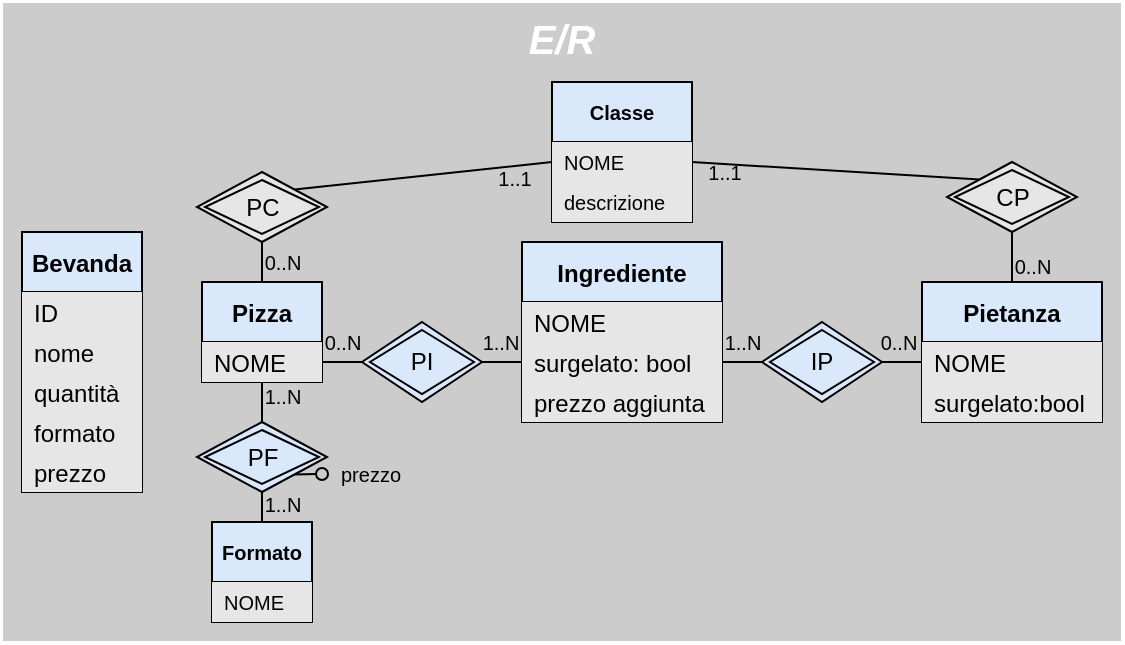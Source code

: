 <mxfile version="20.2.6" type="github">
  <diagram id="gKJ8rtmV4j__VJnKuHGy" name="Pagina-1">
    <mxGraphModel dx="1038" dy="557" grid="1" gridSize="10" guides="1" tooltips="1" connect="1" arrows="1" fold="1" page="0" pageScale="1" pageWidth="827" pageHeight="1169" math="0" shadow="0">
      <root>
        <mxCell id="0" />
        <mxCell id="1" parent="0" />
        <mxCell id="oH6G74diKGgXvCTPWN84-72" value="E/R" style="rounded=0;labelBackgroundColor=none;fontSize=20;verticalAlign=top;fontStyle=3;strokeWidth=1;fillColor=#CCCCCC;labelBorderColor=none;html=1;whiteSpace=wrap;fontColor=#FFFFFF;strokeColor=#FFFFFF;" parent="1" vertex="1">
          <mxGeometry x="40" y="10" width="560" height="320" as="geometry" />
        </mxCell>
        <mxCell id="oH6G74diKGgXvCTPWN84-2" value="Bevanda" style="swimlane;fontStyle=1;childLayout=stackLayout;horizontal=1;startSize=30;horizontalStack=0;resizeParent=1;resizeParentMax=0;resizeLast=0;collapsible=1;marginBottom=0;fillColor=#dae8fc;strokeColor=#000000;" parent="1" vertex="1">
          <mxGeometry x="50" y="125" width="60" height="130" as="geometry" />
        </mxCell>
        <mxCell id="oH6G74diKGgXvCTPWN84-3" value="ID" style="text;strokeColor=none;fillColor=#E6E6E6;align=left;verticalAlign=middle;spacingLeft=4;spacingRight=4;overflow=hidden;points=[[0,0.5],[1,0.5]];portConstraint=eastwest;rotatable=0;" parent="oH6G74diKGgXvCTPWN84-2" vertex="1">
          <mxGeometry y="30" width="60" height="20" as="geometry" />
        </mxCell>
        <mxCell id="oH6G74diKGgXvCTPWN84-4" value="nome" style="text;strokeColor=none;fillColor=#E6E6E6;align=left;verticalAlign=middle;spacingLeft=4;spacingRight=4;overflow=hidden;points=[[0,0.5],[1,0.5]];portConstraint=eastwest;rotatable=0;" parent="oH6G74diKGgXvCTPWN84-2" vertex="1">
          <mxGeometry y="50" width="60" height="20" as="geometry" />
        </mxCell>
        <mxCell id="oH6G74diKGgXvCTPWN84-5" value="quantità" style="text;strokeColor=none;fillColor=#E6E6E6;align=left;verticalAlign=middle;spacingLeft=4;spacingRight=4;overflow=hidden;points=[[0,0.5],[1,0.5]];portConstraint=eastwest;rotatable=0;" parent="oH6G74diKGgXvCTPWN84-2" vertex="1">
          <mxGeometry y="70" width="60" height="20" as="geometry" />
        </mxCell>
        <mxCell id="oH6G74diKGgXvCTPWN84-7" value="formato" style="text;strokeColor=none;fillColor=#E6E6E6;align=left;verticalAlign=middle;spacingLeft=4;spacingRight=4;overflow=hidden;points=[[0,0.5],[1,0.5]];portConstraint=eastwest;rotatable=0;" parent="oH6G74diKGgXvCTPWN84-2" vertex="1">
          <mxGeometry y="90" width="60" height="20" as="geometry" />
        </mxCell>
        <mxCell id="oH6G74diKGgXvCTPWN84-6" value="prezzo" style="text;strokeColor=none;fillColor=#E6E6E6;align=left;verticalAlign=middle;spacingLeft=4;spacingRight=4;overflow=hidden;points=[[0,0.5],[1,0.5]];portConstraint=eastwest;rotatable=0;" parent="oH6G74diKGgXvCTPWN84-2" vertex="1">
          <mxGeometry y="110" width="60" height="20" as="geometry" />
        </mxCell>
        <mxCell id="oH6G74diKGgXvCTPWN84-8" value="Pizza" style="swimlane;fontStyle=1;childLayout=stackLayout;horizontal=1;startSize=30;horizontalStack=0;resizeParent=1;resizeParentMax=0;resizeLast=0;collapsible=1;marginBottom=0;fillColor=#dae8fc;strokeColor=#000000;" parent="1" vertex="1">
          <mxGeometry x="140" y="150" width="60" height="50" as="geometry" />
        </mxCell>
        <mxCell id="oH6G74diKGgXvCTPWN84-9" value="NOME" style="text;strokeColor=none;fillColor=#E6E6E6;align=left;verticalAlign=middle;spacingLeft=4;spacingRight=4;overflow=hidden;points=[[0,0.5],[1,0.5]];portConstraint=eastwest;rotatable=0;" parent="oH6G74diKGgXvCTPWN84-8" vertex="1">
          <mxGeometry y="30" width="60" height="20" as="geometry" />
        </mxCell>
        <mxCell id="oH6G74diKGgXvCTPWN84-12" value="Pietanza" style="swimlane;fontStyle=1;childLayout=stackLayout;horizontal=1;startSize=30;horizontalStack=0;resizeParent=1;resizeParentMax=0;resizeLast=0;collapsible=1;marginBottom=0;fillColor=#dae8fc;strokeColor=#000000;" parent="1" vertex="1">
          <mxGeometry x="500" y="150" width="90" height="70" as="geometry" />
        </mxCell>
        <mxCell id="oH6G74diKGgXvCTPWN84-13" value="NOME" style="text;strokeColor=none;fillColor=#E6E6E6;align=left;verticalAlign=middle;spacingLeft=4;spacingRight=4;overflow=hidden;points=[[0,0.5],[1,0.5]];portConstraint=eastwest;rotatable=0;" parent="oH6G74diKGgXvCTPWN84-12" vertex="1">
          <mxGeometry y="30" width="90" height="20" as="geometry" />
        </mxCell>
        <mxCell id="oH6G74diKGgXvCTPWN84-71" value="surgelato:bool" style="text;strokeColor=none;fillColor=#E6E6E6;align=left;verticalAlign=middle;spacingLeft=4;spacingRight=4;overflow=hidden;points=[[0,0.5],[1,0.5]];portConstraint=eastwest;rotatable=0;" parent="oH6G74diKGgXvCTPWN84-12" vertex="1">
          <mxGeometry y="50" width="90" height="20" as="geometry" />
        </mxCell>
        <mxCell id="oH6G74diKGgXvCTPWN84-14" value="Ingrediente" style="swimlane;fontStyle=1;childLayout=stackLayout;horizontal=1;startSize=30;horizontalStack=0;resizeParent=1;resizeParentMax=0;resizeLast=0;collapsible=1;marginBottom=0;fillColor=#dae8fc;strokeColor=#000000;" parent="1" vertex="1">
          <mxGeometry x="300" y="130" width="100" height="90" as="geometry" />
        </mxCell>
        <mxCell id="oH6G74diKGgXvCTPWN84-15" value="NOME" style="text;strokeColor=none;fillColor=#E6E6E6;align=left;verticalAlign=middle;spacingLeft=4;spacingRight=4;overflow=hidden;points=[[0,0.5],[1,0.5]];portConstraint=eastwest;rotatable=0;" parent="oH6G74diKGgXvCTPWN84-14" vertex="1">
          <mxGeometry y="30" width="100" height="20" as="geometry" />
        </mxCell>
        <mxCell id="oH6G74diKGgXvCTPWN84-16" value="surgelato: bool" style="text;strokeColor=none;fillColor=#E6E6E6;align=left;verticalAlign=middle;spacingLeft=4;spacingRight=4;overflow=hidden;points=[[0,0.5],[1,0.5]];portConstraint=eastwest;rotatable=0;" parent="oH6G74diKGgXvCTPWN84-14" vertex="1">
          <mxGeometry y="50" width="100" height="20" as="geometry" />
        </mxCell>
        <mxCell id="oH6G74diKGgXvCTPWN84-17" value="prezzo aggiunta" style="text;strokeColor=none;fillColor=#E6E6E6;align=left;verticalAlign=middle;spacingLeft=4;spacingRight=4;overflow=hidden;points=[[0,0.5],[1,0.5]];portConstraint=eastwest;rotatable=0;" parent="oH6G74diKGgXvCTPWN84-14" vertex="1">
          <mxGeometry y="70" width="100" height="20" as="geometry" />
        </mxCell>
        <mxCell id="oH6G74diKGgXvCTPWN84-20" value="PI" style="shape=rhombus;double=1;perimeter=rhombusPerimeter;whiteSpace=wrap;html=1;align=center;fillColor=#dae8fc;strokeColor=#000000;" parent="1" vertex="1">
          <mxGeometry x="220" y="170" width="60" height="40" as="geometry" />
        </mxCell>
        <mxCell id="oH6G74diKGgXvCTPWN84-25" value="" style="endArrow=none;html=1;rounded=0;fontSize=10;exitX=1;exitY=0.5;exitDx=0;exitDy=0;entryX=0;entryY=0.5;entryDx=0;entryDy=0;" parent="1" source="oH6G74diKGgXvCTPWN84-9" target="oH6G74diKGgXvCTPWN84-20" edge="1">
          <mxGeometry width="50" height="50" relative="1" as="geometry">
            <mxPoint x="180" y="190" as="sourcePoint" />
            <mxPoint x="290" y="220" as="targetPoint" />
          </mxGeometry>
        </mxCell>
        <mxCell id="oH6G74diKGgXvCTPWN84-28" value="0..N" style="edgeLabel;html=1;align=center;verticalAlign=middle;resizable=0;points=[];fontSize=10;labelBackgroundColor=none;" parent="oH6G74diKGgXvCTPWN84-25" vertex="1" connectable="0">
          <mxGeometry x="-0.194" relative="1" as="geometry">
            <mxPoint x="2" y="-10" as="offset" />
          </mxGeometry>
        </mxCell>
        <mxCell id="oH6G74diKGgXvCTPWN84-27" value="" style="endArrow=none;html=1;rounded=0;fontSize=10;exitX=0;exitY=0.5;exitDx=0;exitDy=0;entryX=1;entryY=0.5;entryDx=0;entryDy=0;" parent="1" source="oH6G74diKGgXvCTPWN84-16" target="oH6G74diKGgXvCTPWN84-20" edge="1">
          <mxGeometry width="50" height="50" relative="1" as="geometry">
            <mxPoint x="250" y="270" as="sourcePoint" />
            <mxPoint x="300" y="220" as="targetPoint" />
            <Array as="points" />
          </mxGeometry>
        </mxCell>
        <mxCell id="oH6G74diKGgXvCTPWN84-29" value="1..N" style="edgeLabel;html=1;align=center;verticalAlign=middle;resizable=0;points=[];fontSize=10;labelBackgroundColor=none;" parent="oH6G74diKGgXvCTPWN84-27" vertex="1" connectable="0">
          <mxGeometry x="0.326" relative="1" as="geometry">
            <mxPoint x="2" y="-10" as="offset" />
          </mxGeometry>
        </mxCell>
        <mxCell id="oH6G74diKGgXvCTPWN84-31" value="" style="endArrow=none;html=1;rounded=0;fontSize=10;exitX=1;exitY=0.5;exitDx=0;exitDy=0;entryX=0;entryY=0.5;entryDx=0;entryDy=0;" parent="1" source="oH6G74diKGgXvCTPWN84-16" target="oH6G74diKGgXvCTPWN84-44" edge="1">
          <mxGeometry width="50" height="50" relative="1" as="geometry">
            <mxPoint x="450" y="165" as="sourcePoint" />
            <mxPoint x="440" y="190" as="targetPoint" />
          </mxGeometry>
        </mxCell>
        <mxCell id="oH6G74diKGgXvCTPWN84-32" value="1..N" style="edgeLabel;html=1;align=center;verticalAlign=middle;resizable=0;points=[];fontSize=10;labelBackgroundColor=none;" parent="oH6G74diKGgXvCTPWN84-31" vertex="1" connectable="0">
          <mxGeometry x="-0.194" relative="1" as="geometry">
            <mxPoint x="2" y="-10" as="offset" />
          </mxGeometry>
        </mxCell>
        <mxCell id="oH6G74diKGgXvCTPWN84-35" value="Formato" style="swimlane;fontStyle=1;childLayout=stackLayout;horizontal=1;startSize=30;horizontalStack=0;resizeParent=1;resizeParentMax=0;resizeLast=0;collapsible=1;marginBottom=0;labelBackgroundColor=none;fontSize=10;fillColor=#dae8fc;strokeColor=#000000;" parent="1" vertex="1">
          <mxGeometry x="145" y="270" width="50" height="50" as="geometry" />
        </mxCell>
        <mxCell id="oH6G74diKGgXvCTPWN84-36" value="NOME" style="text;strokeColor=none;fillColor=#E6E6E6;align=left;verticalAlign=middle;spacingLeft=4;spacingRight=4;overflow=hidden;points=[[0,0.5],[1,0.5]];portConstraint=eastwest;rotatable=0;labelBackgroundColor=none;fontSize=10;" parent="oH6G74diKGgXvCTPWN84-35" vertex="1">
          <mxGeometry y="30" width="50" height="20" as="geometry" />
        </mxCell>
        <mxCell id="oH6G74diKGgXvCTPWN84-39" value="PF" style="shape=rhombus;double=1;perimeter=rhombusPerimeter;whiteSpace=wrap;html=1;align=center;fillColor=#dae8fc;strokeColor=#000000;" parent="1" vertex="1">
          <mxGeometry x="137.5" y="220" width="65" height="35" as="geometry" />
        </mxCell>
        <mxCell id="oH6G74diKGgXvCTPWN84-40" value="" style="endArrow=oval;html=1;rounded=0;fontSize=10;exitX=1;exitY=1;exitDx=0;exitDy=0;endFill=0;" parent="1" source="oH6G74diKGgXvCTPWN84-39" edge="1">
          <mxGeometry width="50" height="50" relative="1" as="geometry">
            <mxPoint x="220" y="260" as="sourcePoint" />
            <mxPoint x="200" y="246" as="targetPoint" />
          </mxGeometry>
        </mxCell>
        <mxCell id="oH6G74diKGgXvCTPWN84-41" value="prezzo" style="edgeLabel;html=1;align=center;verticalAlign=middle;resizable=0;points=[];fontSize=10;labelBackgroundColor=none;" parent="oH6G74diKGgXvCTPWN84-40" vertex="1" connectable="0">
          <mxGeometry x="0.362" relative="1" as="geometry">
            <mxPoint x="28" as="offset" />
          </mxGeometry>
        </mxCell>
        <mxCell id="oH6G74diKGgXvCTPWN84-42" value="" style="endArrow=none;html=1;rounded=0;fontSize=10;exitX=0.5;exitY=0;exitDx=0;exitDy=0;entryX=0.5;entryY=1;entryDx=0;entryDy=0;" parent="1" source="oH6G74diKGgXvCTPWN84-39" target="oH6G74diKGgXvCTPWN84-8" edge="1">
          <mxGeometry width="50" height="50" relative="1" as="geometry">
            <mxPoint x="190" y="290" as="sourcePoint" />
            <mxPoint x="240" y="240" as="targetPoint" />
          </mxGeometry>
        </mxCell>
        <mxCell id="oH6G74diKGgXvCTPWN84-47" value="1..N" style="edgeLabel;html=1;align=center;verticalAlign=middle;resizable=0;points=[];fontSize=10;labelBackgroundColor=none;" parent="oH6G74diKGgXvCTPWN84-42" vertex="1" connectable="0">
          <mxGeometry x="0.359" relative="1" as="geometry">
            <mxPoint x="10" as="offset" />
          </mxGeometry>
        </mxCell>
        <mxCell id="oH6G74diKGgXvCTPWN84-43" value="" style="endArrow=none;html=1;rounded=0;fontSize=10;exitX=0.5;exitY=1;exitDx=0;exitDy=0;entryX=0.5;entryY=0;entryDx=0;entryDy=0;" parent="1" source="oH6G74diKGgXvCTPWN84-39" target="oH6G74diKGgXvCTPWN84-35" edge="1">
          <mxGeometry width="50" height="50" relative="1" as="geometry">
            <mxPoint x="190" y="270" as="sourcePoint" />
            <mxPoint x="240" y="220" as="targetPoint" />
          </mxGeometry>
        </mxCell>
        <mxCell id="oH6G74diKGgXvCTPWN84-48" value="1..N" style="edgeLabel;html=1;align=center;verticalAlign=middle;resizable=0;points=[];fontSize=10;labelBackgroundColor=none;" parent="oH6G74diKGgXvCTPWN84-43" vertex="1" connectable="0">
          <mxGeometry x="0.39" relative="1" as="geometry">
            <mxPoint x="10" y="-5" as="offset" />
          </mxGeometry>
        </mxCell>
        <mxCell id="oH6G74diKGgXvCTPWN84-44" value="IP" style="shape=rhombus;double=1;perimeter=rhombusPerimeter;whiteSpace=wrap;html=1;align=center;fillColor=#dae8fc;strokeColor=#000000;" parent="1" vertex="1">
          <mxGeometry x="420" y="170" width="60" height="40" as="geometry" />
        </mxCell>
        <mxCell id="oH6G74diKGgXvCTPWN84-45" value="" style="endArrow=none;html=1;rounded=0;fontSize=10;exitX=1;exitY=0.5;exitDx=0;exitDy=0;entryX=0;entryY=0.5;entryDx=0;entryDy=0;" parent="1" source="oH6G74diKGgXvCTPWN84-44" target="oH6G74diKGgXvCTPWN84-13" edge="1">
          <mxGeometry width="50" height="50" relative="1" as="geometry">
            <mxPoint x="510" y="220" as="sourcePoint" />
            <mxPoint x="560" y="170" as="targetPoint" />
          </mxGeometry>
        </mxCell>
        <mxCell id="oH6G74diKGgXvCTPWN84-46" value="0..N" style="edgeLabel;html=1;align=center;verticalAlign=middle;resizable=0;points=[];fontSize=10;labelBackgroundColor=none;" parent="oH6G74diKGgXvCTPWN84-45" vertex="1" connectable="0">
          <mxGeometry x="-0.464" relative="1" as="geometry">
            <mxPoint x="2" y="-10" as="offset" />
          </mxGeometry>
        </mxCell>
        <mxCell id="oH6G74diKGgXvCTPWN84-49" value="Classe" style="swimlane;fontStyle=1;childLayout=stackLayout;horizontal=1;startSize=30;horizontalStack=0;resizeParent=1;resizeParentMax=0;resizeLast=0;collapsible=1;marginBottom=0;labelBackgroundColor=none;fontSize=10;fillColor=#dae8fc;strokeColor=#000000;" parent="1" vertex="1">
          <mxGeometry x="315" y="50" width="70" height="70" as="geometry" />
        </mxCell>
        <mxCell id="oH6G74diKGgXvCTPWN84-50" value="NOME" style="text;strokeColor=none;fillColor=#E6E6E6;align=left;verticalAlign=middle;spacingLeft=4;spacingRight=4;overflow=hidden;points=[[0,0.5],[1,0.5]];portConstraint=eastwest;rotatable=0;labelBackgroundColor=none;fontSize=10;" parent="oH6G74diKGgXvCTPWN84-49" vertex="1">
          <mxGeometry y="30" width="70" height="20" as="geometry" />
        </mxCell>
        <mxCell id="oH6G74diKGgXvCTPWN84-57" value="descrizione" style="text;strokeColor=none;fillColor=#E6E6E6;align=left;verticalAlign=middle;spacingLeft=4;spacingRight=4;overflow=hidden;points=[[0,0.5],[1,0.5]];portConstraint=eastwest;rotatable=0;labelBackgroundColor=none;fontSize=10;" parent="oH6G74diKGgXvCTPWN84-49" vertex="1">
          <mxGeometry y="50" width="70" height="20" as="geometry" />
        </mxCell>
        <mxCell id="oH6G74diKGgXvCTPWN84-58" value="PC" style="shape=rhombus;double=1;perimeter=rhombusPerimeter;whiteSpace=wrap;html=1;align=center;fillColor=#E6E6E6;" parent="1" vertex="1">
          <mxGeometry x="137.5" y="95" width="65" height="35" as="geometry" />
        </mxCell>
        <mxCell id="oH6G74diKGgXvCTPWN84-59" value="" style="endArrow=none;html=1;rounded=0;fontSize=10;exitX=0.5;exitY=0;exitDx=0;exitDy=0;entryX=0.5;entryY=1;entryDx=0;entryDy=0;" parent="1" source="oH6G74diKGgXvCTPWN84-8" target="oH6G74diKGgXvCTPWN84-58" edge="1">
          <mxGeometry width="50" height="50" relative="1" as="geometry">
            <mxPoint x="230" y="150" as="sourcePoint" />
            <mxPoint x="280" y="100" as="targetPoint" />
          </mxGeometry>
        </mxCell>
        <mxCell id="oH6G74diKGgXvCTPWN84-62" value="0..N" style="edgeLabel;html=1;align=center;verticalAlign=middle;resizable=0;points=[];fontSize=10;labelBackgroundColor=none;" parent="oH6G74diKGgXvCTPWN84-59" vertex="1" connectable="0">
          <mxGeometry x="-0.176" y="-1" relative="1" as="geometry">
            <mxPoint x="9" y="-2" as="offset" />
          </mxGeometry>
        </mxCell>
        <mxCell id="oH6G74diKGgXvCTPWN84-60" value="" style="endArrow=none;html=1;rounded=0;fontSize=10;exitX=1;exitY=0;exitDx=0;exitDy=0;entryX=0;entryY=0.5;entryDx=0;entryDy=0;" parent="1" source="oH6G74diKGgXvCTPWN84-58" target="oH6G74diKGgXvCTPWN84-50" edge="1">
          <mxGeometry width="50" height="50" relative="1" as="geometry">
            <mxPoint x="230" y="150" as="sourcePoint" />
            <mxPoint x="170" y="60" as="targetPoint" />
          </mxGeometry>
        </mxCell>
        <mxCell id="oH6G74diKGgXvCTPWN84-61" value="1..1" style="edgeLabel;html=1;align=center;verticalAlign=middle;resizable=0;points=[];fontSize=10;labelBackgroundColor=none;" parent="oH6G74diKGgXvCTPWN84-60" vertex="1" connectable="0">
          <mxGeometry x="0.488" relative="1" as="geometry">
            <mxPoint x="14" y="4" as="offset" />
          </mxGeometry>
        </mxCell>
        <mxCell id="oH6G74diKGgXvCTPWN84-66" value="CP" style="shape=rhombus;double=1;perimeter=rhombusPerimeter;whiteSpace=wrap;html=1;align=center;fillColor=#E6E6E6;" parent="1" vertex="1">
          <mxGeometry x="512.5" y="90" width="65" height="35" as="geometry" />
        </mxCell>
        <mxCell id="oH6G74diKGgXvCTPWN84-67" value="" style="endArrow=none;html=1;rounded=0;fontSize=10;exitX=0;exitY=0;exitDx=0;exitDy=0;entryX=1;entryY=0.5;entryDx=0;entryDy=0;" parent="1" source="oH6G74diKGgXvCTPWN84-66" target="oH6G74diKGgXvCTPWN84-50" edge="1">
          <mxGeometry width="50" height="50" relative="1" as="geometry">
            <mxPoint x="605" y="145" as="sourcePoint" />
            <mxPoint x="545" y="75" as="targetPoint" />
          </mxGeometry>
        </mxCell>
        <mxCell id="oH6G74diKGgXvCTPWN84-68" value="1..1" style="edgeLabel;html=1;align=center;verticalAlign=middle;resizable=0;points=[];fontSize=10;labelBackgroundColor=none;" parent="oH6G74diKGgXvCTPWN84-67" vertex="1" connectable="0">
          <mxGeometry x="0.488" relative="1" as="geometry">
            <mxPoint x="-21" y="3" as="offset" />
          </mxGeometry>
        </mxCell>
        <mxCell id="oH6G74diKGgXvCTPWN84-69" value="" style="endArrow=none;html=1;rounded=0;fontSize=10;exitX=0.5;exitY=0;exitDx=0;exitDy=0;entryX=0.5;entryY=1;entryDx=0;entryDy=0;" parent="1" source="oH6G74diKGgXvCTPWN84-12" target="oH6G74diKGgXvCTPWN84-66" edge="1">
          <mxGeometry width="50" height="50" relative="1" as="geometry">
            <mxPoint x="520" y="150" as="sourcePoint" />
            <mxPoint x="570" y="100" as="targetPoint" />
          </mxGeometry>
        </mxCell>
        <mxCell id="oH6G74diKGgXvCTPWN84-70" value="0..N" style="edgeLabel;html=1;align=center;verticalAlign=middle;resizable=0;points=[];fontSize=10;labelBackgroundColor=none;" parent="oH6G74diKGgXvCTPWN84-69" vertex="1" connectable="0">
          <mxGeometry x="-0.333" y="-1" relative="1" as="geometry">
            <mxPoint x="9" as="offset" />
          </mxGeometry>
        </mxCell>
      </root>
    </mxGraphModel>
  </diagram>
</mxfile>
